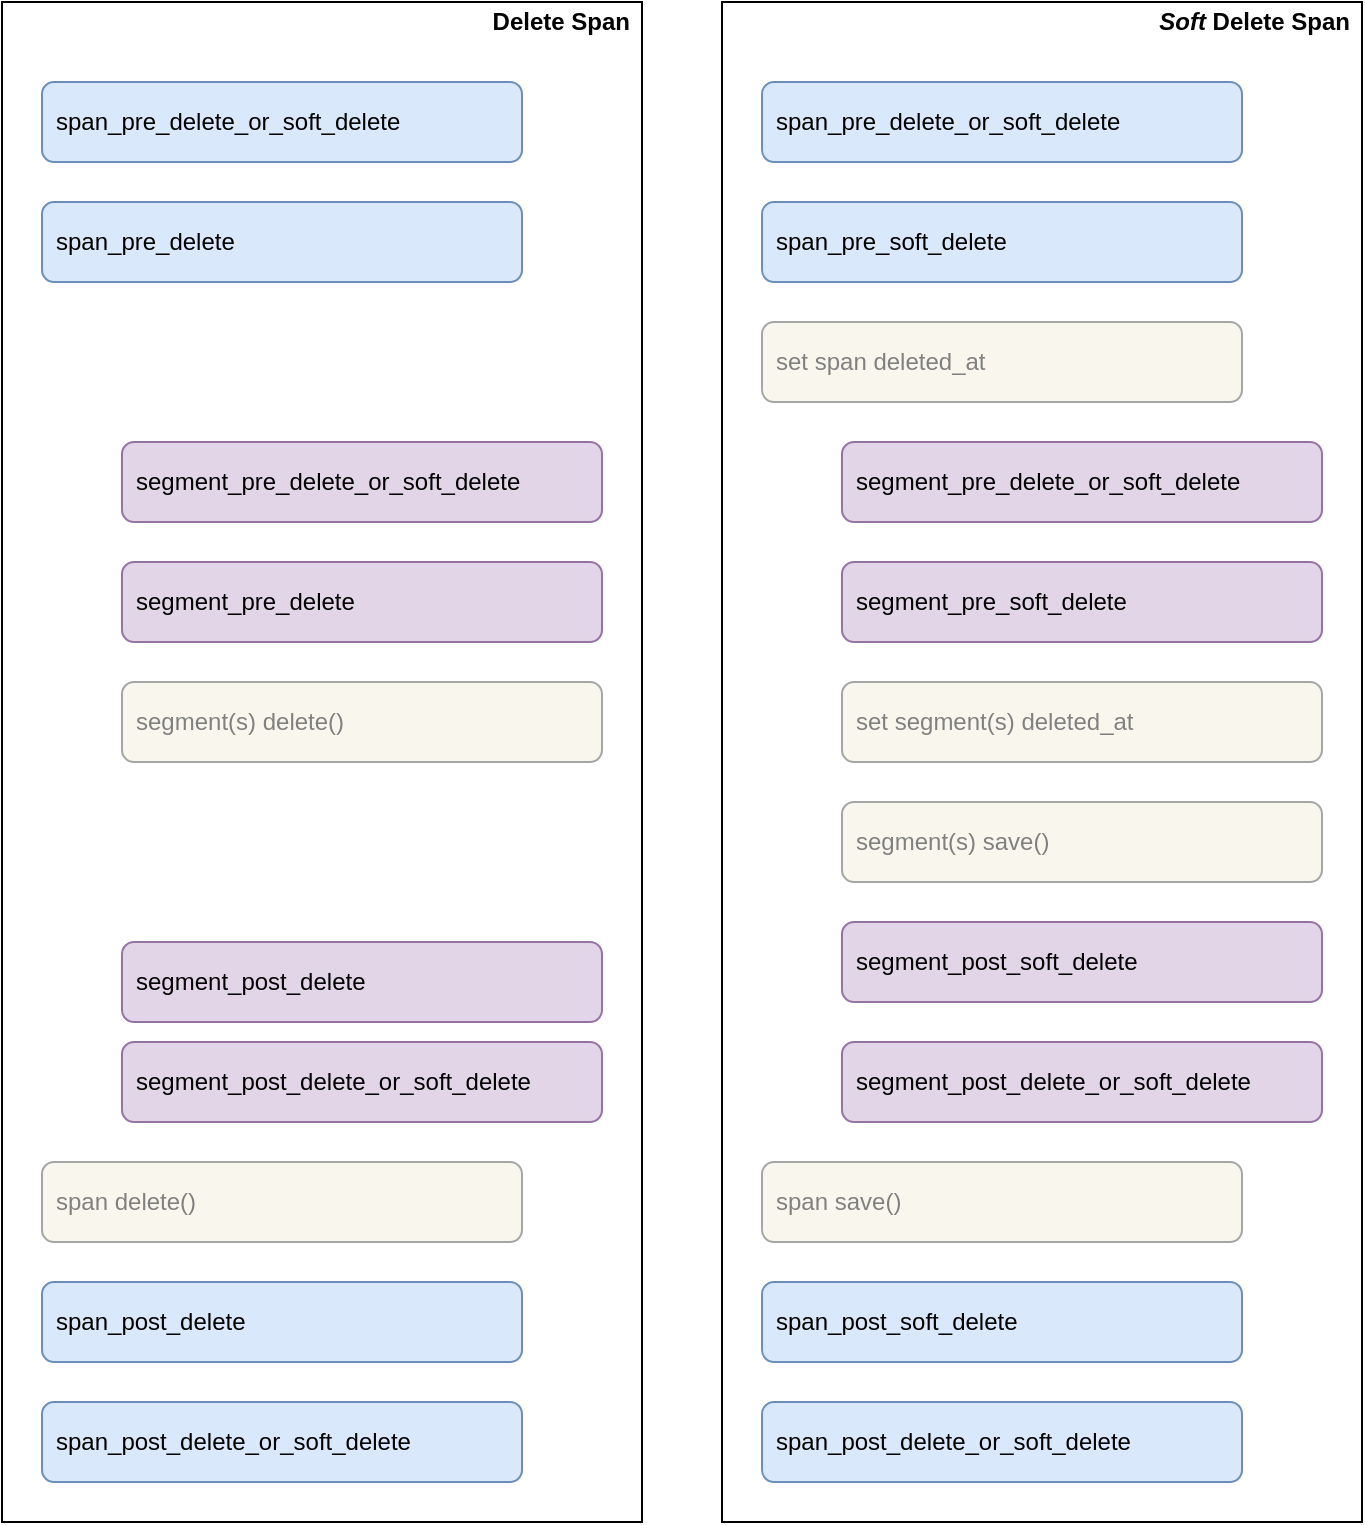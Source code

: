 <mxfile version="14.6.13" type="device"><diagram id="0J6zF7l2t3t403zrMLy3" name="Page-1"><mxGraphModel dx="1374" dy="816" grid="1" gridSize="10" guides="1" tooltips="1" connect="1" arrows="1" fold="1" page="1" pageScale="1" pageWidth="1700" pageHeight="1100" math="0" shadow="0"><root><mxCell id="0"/><mxCell id="1" parent="0"/><mxCell id="KAdpWIA6TlBR80CRj0HP-2" value="" style="rounded=0;whiteSpace=wrap;html=1;labelBackgroundColor=none;" vertex="1" parent="1"><mxGeometry x="140" y="80" width="320" height="760" as="geometry"/></mxCell><mxCell id="KAdpWIA6TlBR80CRj0HP-3" value="span_pre_delete_or_soft_delete" style="rounded=1;whiteSpace=wrap;html=1;align=left;spacingLeft=5;fillColor=#dae8fc;strokeColor=#6c8ebf;" vertex="1" parent="1"><mxGeometry x="160" y="120" width="240" height="40" as="geometry"/></mxCell><mxCell id="KAdpWIA6TlBR80CRj0HP-4" value="Delete Span" style="text;html=1;strokeColor=none;fillColor=none;align=right;verticalAlign=middle;whiteSpace=wrap;rounded=0;spacingRight=4;fontStyle=1" vertex="1" parent="1"><mxGeometry x="140" y="80" width="320" height="20" as="geometry"/></mxCell><mxCell id="KAdpWIA6TlBR80CRj0HP-5" value="span_pre_delete" style="rounded=1;whiteSpace=wrap;html=1;align=left;spacingLeft=5;fillColor=#dae8fc;strokeColor=#6c8ebf;" vertex="1" parent="1"><mxGeometry x="160" y="180" width="240" height="40" as="geometry"/></mxCell><mxCell id="KAdpWIA6TlBR80CRj0HP-6" value="segment_pre_delete_or_soft_delete" style="rounded=1;whiteSpace=wrap;html=1;align=left;spacingLeft=5;fillColor=#e1d5e7;strokeColor=#9673a6;" vertex="1" parent="1"><mxGeometry x="200" y="300" width="240" height="40" as="geometry"/></mxCell><mxCell id="KAdpWIA6TlBR80CRj0HP-9" value="segment_pre_delete" style="rounded=1;whiteSpace=wrap;html=1;align=left;spacingLeft=5;fillColor=#e1d5e7;strokeColor=#9673a6;" vertex="1" parent="1"><mxGeometry x="200" y="360" width="240" height="40" as="geometry"/></mxCell><mxCell id="KAdpWIA6TlBR80CRj0HP-10" value="segment_post_delete" style="rounded=1;whiteSpace=wrap;html=1;align=left;spacingLeft=5;fillColor=#e1d5e7;strokeColor=#9673a6;" vertex="1" parent="1"><mxGeometry x="200" y="550" width="240" height="40" as="geometry"/></mxCell><mxCell id="KAdpWIA6TlBR80CRj0HP-11" value="segment_post_delete_or_soft_delete" style="rounded=1;whiteSpace=wrap;html=1;align=left;spacingLeft=5;fillColor=#e1d5e7;strokeColor=#9673a6;" vertex="1" parent="1"><mxGeometry x="200" y="600" width="240" height="40" as="geometry"/></mxCell><mxCell id="KAdpWIA6TlBR80CRj0HP-12" value="span_post_delete" style="rounded=1;whiteSpace=wrap;html=1;align=left;spacingLeft=5;fillColor=#dae8fc;strokeColor=#6c8ebf;" vertex="1" parent="1"><mxGeometry x="160" y="720" width="240" height="40" as="geometry"/></mxCell><mxCell id="KAdpWIA6TlBR80CRj0HP-13" value="span_post_delete_or_soft_delete" style="rounded=1;whiteSpace=wrap;html=1;align=left;spacingLeft=5;fillColor=#dae8fc;strokeColor=#6c8ebf;" vertex="1" parent="1"><mxGeometry x="160" y="780" width="240" height="40" as="geometry"/></mxCell><mxCell id="KAdpWIA6TlBR80CRj0HP-15" value="" style="rounded=0;whiteSpace=wrap;html=1;labelBackgroundColor=none;" vertex="1" parent="1"><mxGeometry x="500" y="80" width="320" height="760" as="geometry"/></mxCell><mxCell id="KAdpWIA6TlBR80CRj0HP-16" value="span_pre_delete_or_soft_delete" style="rounded=1;whiteSpace=wrap;html=1;align=left;spacingLeft=5;fillColor=#dae8fc;strokeColor=#6c8ebf;" vertex="1" parent="1"><mxGeometry x="520" y="120" width="240" height="40" as="geometry"/></mxCell><mxCell id="KAdpWIA6TlBR80CRj0HP-17" value="&lt;i&gt;Soft&lt;/i&gt; Delete Span" style="text;html=1;strokeColor=none;fillColor=none;align=right;verticalAlign=middle;whiteSpace=wrap;rounded=0;spacingRight=4;fontStyle=1" vertex="1" parent="1"><mxGeometry x="500" y="80" width="320" height="20" as="geometry"/></mxCell><mxCell id="KAdpWIA6TlBR80CRj0HP-18" value="span_pre_soft_delete" style="rounded=1;whiteSpace=wrap;html=1;align=left;spacingLeft=5;fillColor=#dae8fc;strokeColor=#6c8ebf;" vertex="1" parent="1"><mxGeometry x="520" y="180" width="240" height="40" as="geometry"/></mxCell><mxCell id="KAdpWIA6TlBR80CRj0HP-19" value="segment_pre_delete_or_soft_delete" style="rounded=1;whiteSpace=wrap;html=1;align=left;spacingLeft=5;fillColor=#e1d5e7;strokeColor=#9673a6;" vertex="1" parent="1"><mxGeometry x="560" y="300" width="240" height="40" as="geometry"/></mxCell><mxCell id="KAdpWIA6TlBR80CRj0HP-20" value="segment_pre_soft_delete" style="rounded=1;whiteSpace=wrap;html=1;align=left;spacingLeft=5;fillColor=#e1d5e7;strokeColor=#9673a6;" vertex="1" parent="1"><mxGeometry x="560" y="360" width="240" height="40" as="geometry"/></mxCell><mxCell id="KAdpWIA6TlBR80CRj0HP-21" value="segment_post_soft_delete" style="rounded=1;whiteSpace=wrap;html=1;align=left;spacingLeft=5;fillColor=#e1d5e7;strokeColor=#9673a6;" vertex="1" parent="1"><mxGeometry x="560" y="540" width="240" height="40" as="geometry"/></mxCell><mxCell id="KAdpWIA6TlBR80CRj0HP-22" value="segment_post_delete_or_soft_delete" style="rounded=1;whiteSpace=wrap;html=1;align=left;spacingLeft=5;fillColor=#e1d5e7;strokeColor=#9673a6;" vertex="1" parent="1"><mxGeometry x="560" y="600" width="240" height="40" as="geometry"/></mxCell><mxCell id="KAdpWIA6TlBR80CRj0HP-23" value="span_post_soft_delete" style="rounded=1;whiteSpace=wrap;html=1;align=left;spacingLeft=5;fillColor=#dae8fc;strokeColor=#6c8ebf;" vertex="1" parent="1"><mxGeometry x="520" y="720" width="240" height="40" as="geometry"/></mxCell><mxCell id="KAdpWIA6TlBR80CRj0HP-24" value="span_post_delete_or_soft_delete" style="rounded=1;whiteSpace=wrap;html=1;align=left;spacingLeft=5;fillColor=#dae8fc;strokeColor=#6c8ebf;" vertex="1" parent="1"><mxGeometry x="520" y="780" width="240" height="40" as="geometry"/></mxCell><mxCell id="KAdpWIA6TlBR80CRj0HP-25" value="span delete()" style="rounded=1;whiteSpace=wrap;html=1;align=left;spacingLeft=5;fillColor=#f9f7ed;strokeColor=#A6A6A6;fontColor=#808080;" vertex="1" parent="1"><mxGeometry x="160" y="660" width="240" height="40" as="geometry"/></mxCell><mxCell id="KAdpWIA6TlBR80CRj0HP-26" value="segment(s) delete()" style="rounded=1;whiteSpace=wrap;html=1;align=left;spacingLeft=5;fillColor=#f9f7ed;strokeColor=#A6A6A6;fontColor=#808080;" vertex="1" parent="1"><mxGeometry x="200" y="420" width="240" height="40" as="geometry"/></mxCell><mxCell id="KAdpWIA6TlBR80CRj0HP-27" value="set span deleted_at" style="rounded=1;whiteSpace=wrap;html=1;align=left;spacingLeft=5;fillColor=#f9f7ed;strokeColor=#A6A6A6;fontColor=#808080;" vertex="1" parent="1"><mxGeometry x="520" y="240" width="240" height="40" as="geometry"/></mxCell><mxCell id="KAdpWIA6TlBR80CRj0HP-28" value="set segment(s) deleted_at" style="rounded=1;whiteSpace=wrap;html=1;align=left;spacingLeft=5;fillColor=#f9f7ed;strokeColor=#A6A6A6;fontColor=#808080;" vertex="1" parent="1"><mxGeometry x="560" y="420" width="240" height="40" as="geometry"/></mxCell><mxCell id="KAdpWIA6TlBR80CRj0HP-29" value="segment(s) save()" style="rounded=1;whiteSpace=wrap;html=1;align=left;spacingLeft=5;fillColor=#f9f7ed;strokeColor=#A6A6A6;fontColor=#808080;" vertex="1" parent="1"><mxGeometry x="560" y="480" width="240" height="40" as="geometry"/></mxCell><mxCell id="KAdpWIA6TlBR80CRj0HP-30" value="span save()" style="rounded=1;whiteSpace=wrap;html=1;align=left;spacingLeft=5;fillColor=#f9f7ed;strokeColor=#A6A6A6;fontColor=#808080;" vertex="1" parent="1"><mxGeometry x="520" y="660" width="240" height="40" as="geometry"/></mxCell></root></mxGraphModel></diagram></mxfile>
